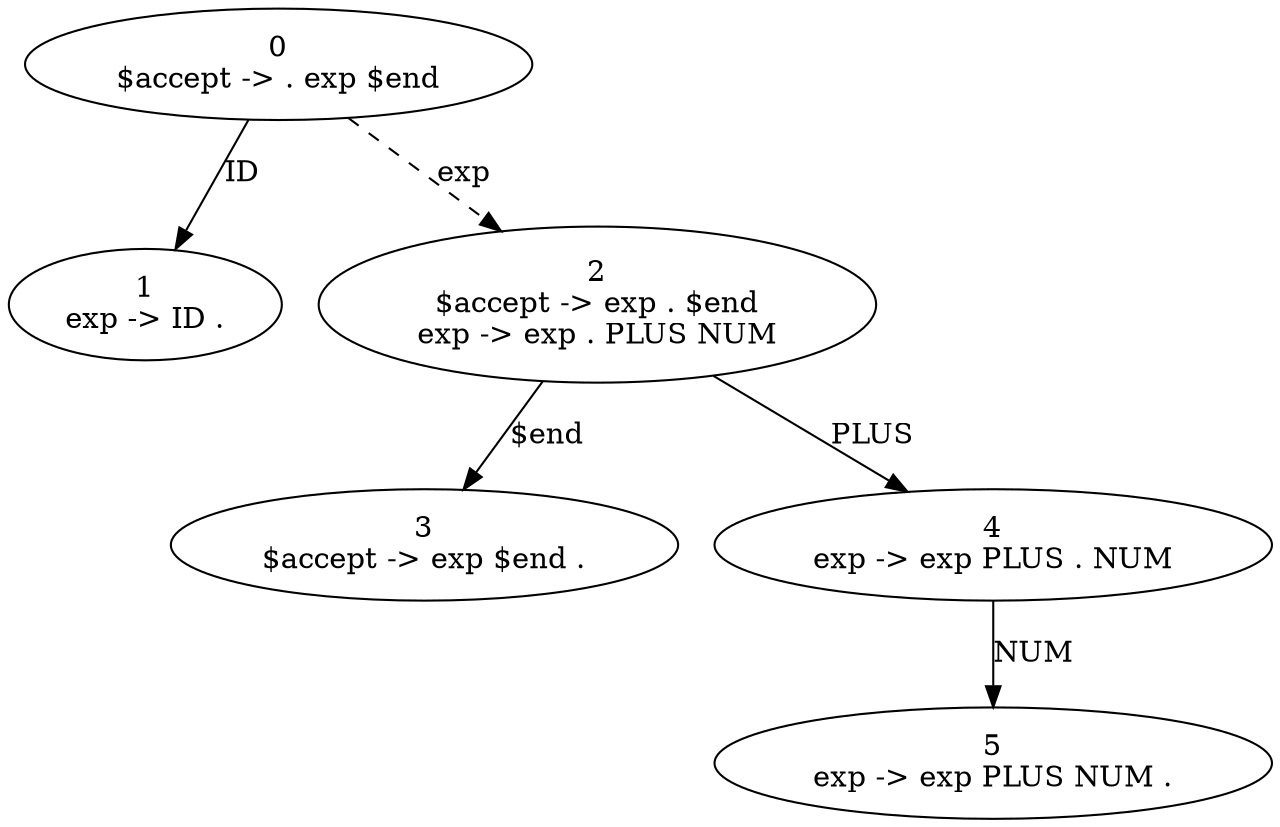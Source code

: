 digraph Automaton {
  0 [label="0\n$accept -> . exp $end"]
  0 -> 1 [style=solid label="ID"]
  0 -> 2 [style=dashed label="exp"]
  1 [label="1\nexp -> ID ."]
  2 [label="2\n$accept -> exp . $end\nexp -> exp . PLUS NUM"]
  2 -> 3 [style=solid label="$end"]
  2 -> 4 [style=solid label="PLUS"]
  3 [label="3\n$accept -> exp $end ."]
  4 [label="4\nexp -> exp PLUS . NUM"]
  4 -> 5 [style=solid label="NUM"]
  5 [label="5\nexp -> exp PLUS NUM ."]
}
